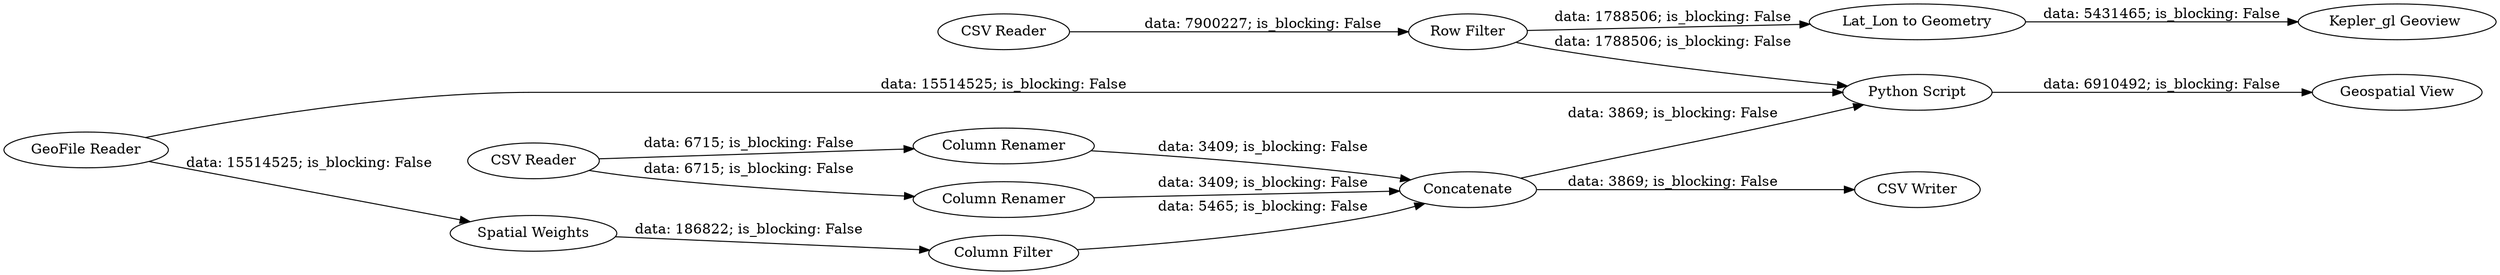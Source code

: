 digraph {
	"-3543003768855106762_10" [label="Column Renamer"]
	"-3543003768855106762_9" [label="Column Renamer"]
	"-3543003768855106762_13" [label="Geospatial View"]
	"-3543003768855106762_12" [label="Python Script"]
	"-3543003768855106762_8" [label="Column Filter"]
	"-3543003768855106762_14" [label="CSV Writer"]
	"-3543003768855106762_5" [label="GeoFile Reader"]
	"-3543003768855106762_7" [label="Spatial Weights"]
	"-3543003768855106762_1" [label="CSV Reader"]
	"-3543003768855106762_4" [label="Kepler_gl Geoview "]
	"-3543003768855106762_2" [label="Row Filter"]
	"-3543003768855106762_11" [label=Concatenate]
	"-3543003768855106762_6" [label="CSV Reader"]
	"-3543003768855106762_3" [label="Lat_Lon to Geometry"]
	"-3543003768855106762_5" -> "-3543003768855106762_12" [label="data: 15514525; is_blocking: False"]
	"-3543003768855106762_8" -> "-3543003768855106762_11" [label="data: 5465; is_blocking: False"]
	"-3543003768855106762_2" -> "-3543003768855106762_12" [label="data: 1788506; is_blocking: False"]
	"-3543003768855106762_9" -> "-3543003768855106762_11" [label="data: 3409; is_blocking: False"]
	"-3543003768855106762_6" -> "-3543003768855106762_10" [label="data: 6715; is_blocking: False"]
	"-3543003768855106762_7" -> "-3543003768855106762_8" [label="data: 186822; is_blocking: False"]
	"-3543003768855106762_10" -> "-3543003768855106762_11" [label="data: 3409; is_blocking: False"]
	"-3543003768855106762_11" -> "-3543003768855106762_14" [label="data: 3869; is_blocking: False"]
	"-3543003768855106762_2" -> "-3543003768855106762_3" [label="data: 1788506; is_blocking: False"]
	"-3543003768855106762_5" -> "-3543003768855106762_7" [label="data: 15514525; is_blocking: False"]
	"-3543003768855106762_3" -> "-3543003768855106762_4" [label="data: 5431465; is_blocking: False"]
	"-3543003768855106762_6" -> "-3543003768855106762_9" [label="data: 6715; is_blocking: False"]
	"-3543003768855106762_12" -> "-3543003768855106762_13" [label="data: 6910492; is_blocking: False"]
	"-3543003768855106762_11" -> "-3543003768855106762_12" [label="data: 3869; is_blocking: False"]
	"-3543003768855106762_1" -> "-3543003768855106762_2" [label="data: 7900227; is_blocking: False"]
	rankdir=LR
}
